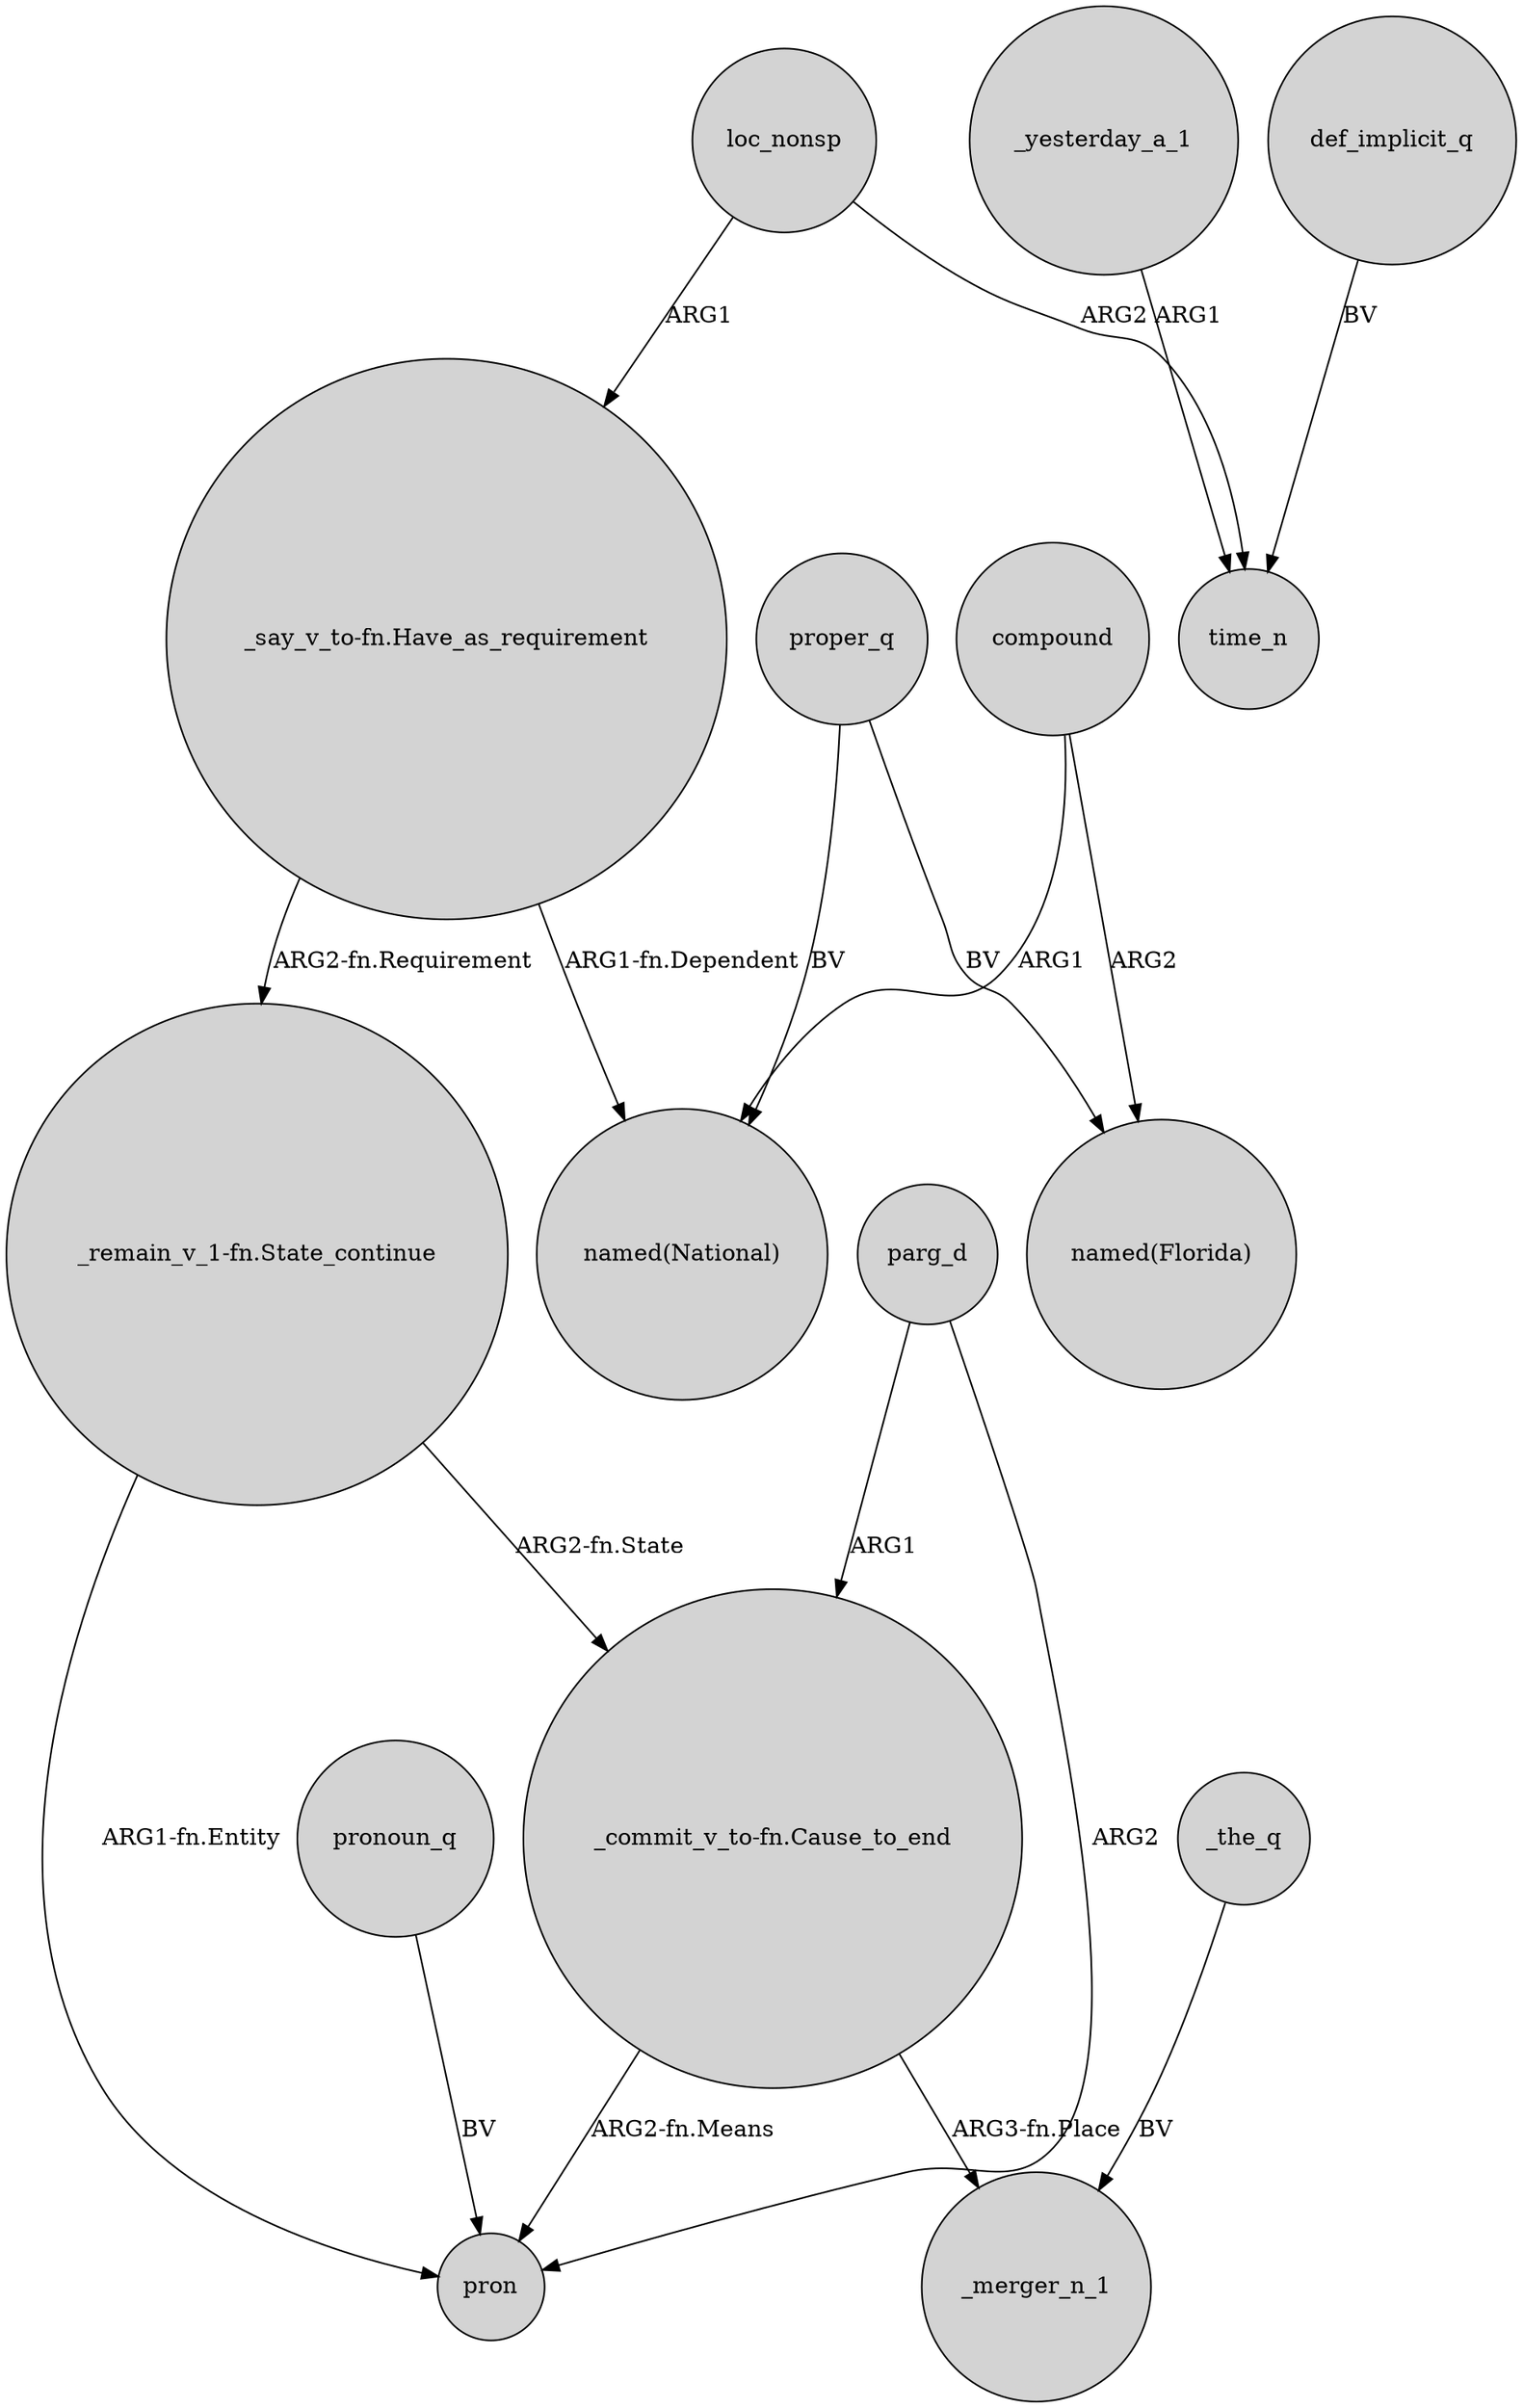 digraph {
	node [shape=circle style=filled]
	loc_nonsp -> "_say_v_to-fn.Have_as_requirement" [label=ARG1]
	"_say_v_to-fn.Have_as_requirement" -> "named(National)" [label="ARG1-fn.Dependent"]
	_yesterday_a_1 -> time_n [label=ARG1]
	parg_d -> "_commit_v_to-fn.Cause_to_end" [label=ARG1]
	"_remain_v_1-fn.State_continue" -> pron [label="ARG1-fn.Entity"]
	loc_nonsp -> time_n [label=ARG2]
	"_commit_v_to-fn.Cause_to_end" -> pron [label="ARG2-fn.Means"]
	proper_q -> "named(National)" [label=BV]
	compound -> "named(Florida)" [label=ARG2]
	def_implicit_q -> time_n [label=BV]
	_the_q -> _merger_n_1 [label=BV]
	"_say_v_to-fn.Have_as_requirement" -> "_remain_v_1-fn.State_continue" [label="ARG2-fn.Requirement"]
	proper_q -> "named(Florida)" [label=BV]
	pronoun_q -> pron [label=BV]
	"_commit_v_to-fn.Cause_to_end" -> _merger_n_1 [label="ARG3-fn.Place"]
	compound -> "named(National)" [label=ARG1]
	parg_d -> pron [label=ARG2]
	"_remain_v_1-fn.State_continue" -> "_commit_v_to-fn.Cause_to_end" [label="ARG2-fn.State"]
}
